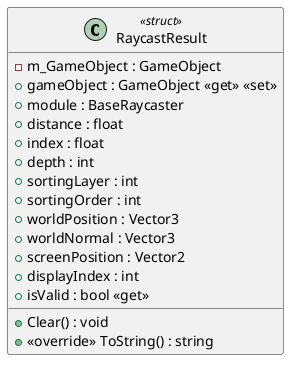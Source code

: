 @startuml
class RaycastResult <<struct>> {
    - m_GameObject : GameObject
    + gameObject : GameObject <<get>> <<set>>
    + module : BaseRaycaster
    + distance : float
    + index : float
    + depth : int
    + sortingLayer : int
    + sortingOrder : int
    + worldPosition : Vector3
    + worldNormal : Vector3
    + screenPosition : Vector2
    + displayIndex : int
    + isValid : bool <<get>>
    + Clear() : void
    + <<override>> ToString() : string
}
@enduml
